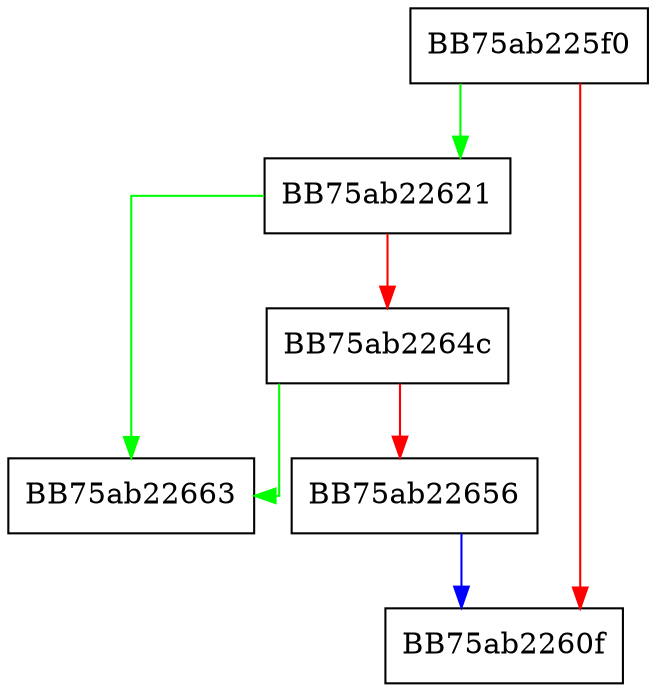 digraph SetGlobalMpAttributeEx {
  node [shape="box"];
  graph [splines=ortho];
  BB75ab225f0 -> BB75ab22621 [color="green"];
  BB75ab225f0 -> BB75ab2260f [color="red"];
  BB75ab22621 -> BB75ab22663 [color="green"];
  BB75ab22621 -> BB75ab2264c [color="red"];
  BB75ab2264c -> BB75ab22663 [color="green"];
  BB75ab2264c -> BB75ab22656 [color="red"];
  BB75ab22656 -> BB75ab2260f [color="blue"];
}